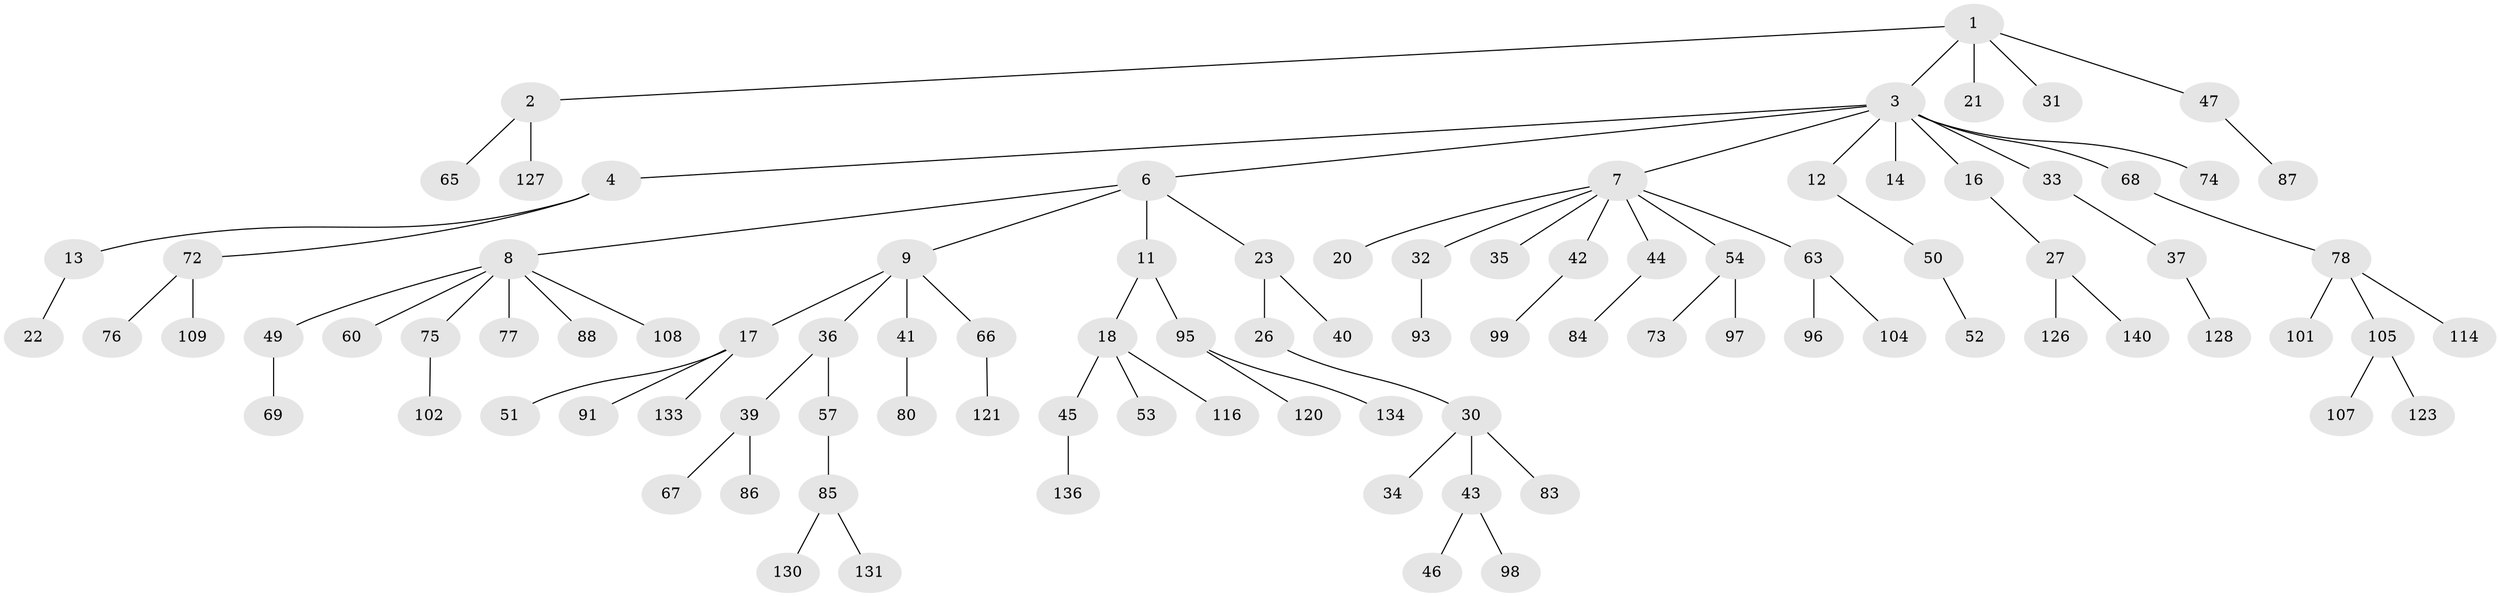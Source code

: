 // Generated by graph-tools (version 1.1) at 2025/24/03/03/25 07:24:05]
// undirected, 94 vertices, 93 edges
graph export_dot {
graph [start="1"]
  node [color=gray90,style=filled];
  1 [super="+10"];
  2 [super="+15"];
  3 [super="+5"];
  4 [super="+28"];
  6 [super="+58"];
  7 [super="+24"];
  8 [super="+29"];
  9 [super="+25"];
  11;
  12 [super="+71"];
  13 [super="+82"];
  14 [super="+124"];
  16;
  17 [super="+81"];
  18 [super="+19"];
  20;
  21 [super="+113"];
  22 [super="+79"];
  23 [super="+138"];
  26 [super="+92"];
  27 [super="+122"];
  30;
  31;
  32;
  33;
  34;
  35;
  36 [super="+38"];
  37;
  39 [super="+70"];
  40 [super="+48"];
  41 [super="+55"];
  42;
  43 [super="+59"];
  44 [super="+62"];
  45 [super="+90"];
  46;
  47 [super="+139"];
  49 [super="+56"];
  50 [super="+112"];
  51 [super="+89"];
  52;
  53 [super="+94"];
  54 [super="+61"];
  57;
  60 [super="+100"];
  63 [super="+64"];
  65;
  66 [super="+103"];
  67;
  68;
  69;
  72 [super="+111"];
  73 [super="+132"];
  74;
  75;
  76 [super="+137"];
  77;
  78;
  80;
  83 [super="+125"];
  84 [super="+119"];
  85;
  86;
  87 [super="+106"];
  88;
  91;
  93;
  95 [super="+110"];
  96;
  97 [super="+117"];
  98;
  99;
  101;
  102;
  104;
  105 [super="+118"];
  107 [super="+115"];
  108;
  109 [super="+135"];
  114;
  116;
  120;
  121;
  123;
  126;
  127;
  128 [super="+129"];
  130;
  131;
  133;
  134;
  136;
  140;
  1 -- 2;
  1 -- 3;
  1 -- 21;
  1 -- 31;
  1 -- 47;
  2 -- 65;
  2 -- 127;
  3 -- 4;
  3 -- 6;
  3 -- 7;
  3 -- 14;
  3 -- 68;
  3 -- 74;
  3 -- 16;
  3 -- 33;
  3 -- 12;
  4 -- 13;
  4 -- 72;
  6 -- 8;
  6 -- 9;
  6 -- 11;
  6 -- 23;
  7 -- 20;
  7 -- 32;
  7 -- 54;
  7 -- 35;
  7 -- 42;
  7 -- 44;
  7 -- 63;
  8 -- 49;
  8 -- 75;
  8 -- 77;
  8 -- 88;
  8 -- 108;
  8 -- 60;
  9 -- 17;
  9 -- 36;
  9 -- 66;
  9 -- 41;
  11 -- 18;
  11 -- 95;
  12 -- 50;
  13 -- 22;
  16 -- 27;
  17 -- 51;
  17 -- 133;
  17 -- 91;
  18 -- 45;
  18 -- 53;
  18 -- 116;
  23 -- 26;
  23 -- 40;
  26 -- 30;
  27 -- 140;
  27 -- 126;
  30 -- 34;
  30 -- 43;
  30 -- 83;
  32 -- 93;
  33 -- 37;
  36 -- 39;
  36 -- 57;
  37 -- 128;
  39 -- 67;
  39 -- 86;
  41 -- 80;
  42 -- 99;
  43 -- 46;
  43 -- 98;
  44 -- 84;
  45 -- 136;
  47 -- 87;
  49 -- 69;
  50 -- 52;
  54 -- 73;
  54 -- 97;
  57 -- 85;
  63 -- 104;
  63 -- 96;
  66 -- 121;
  68 -- 78;
  72 -- 76;
  72 -- 109;
  75 -- 102;
  78 -- 101;
  78 -- 105;
  78 -- 114;
  85 -- 130;
  85 -- 131;
  95 -- 120;
  95 -- 134;
  105 -- 107;
  105 -- 123;
}
